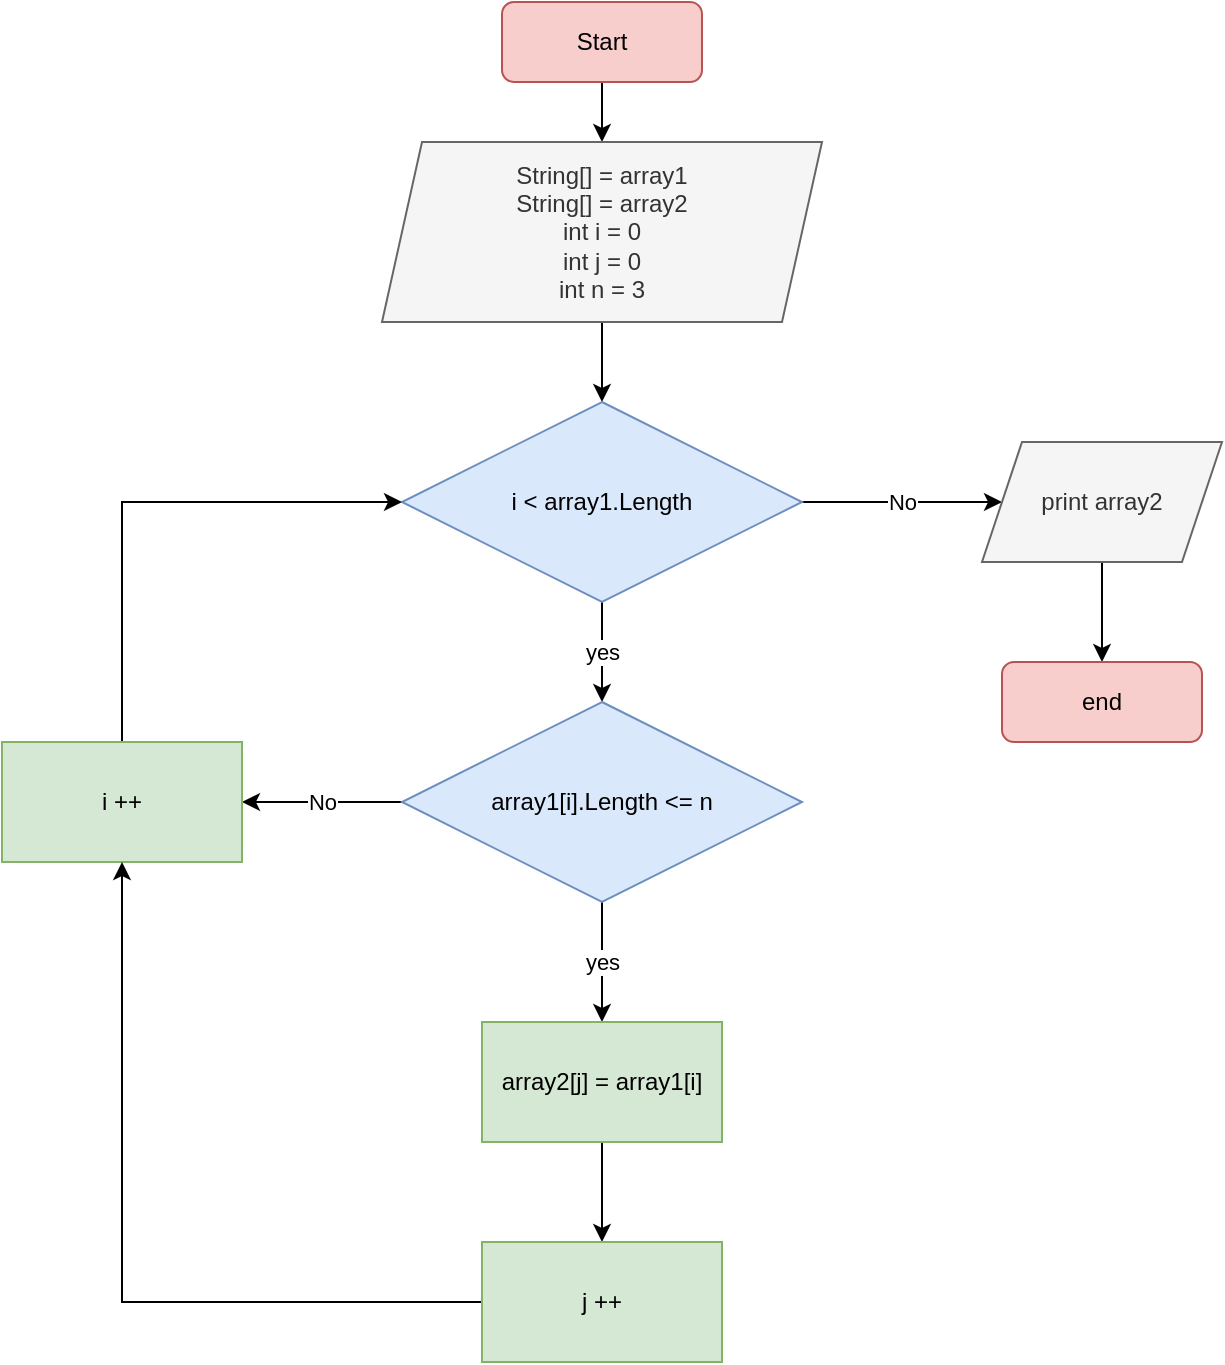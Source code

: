 <mxfile version="20.8.9" type="device"><diagram name="Страница 1" id="wnVYarnAjXt4a2pGEuvG"><mxGraphModel dx="1002" dy="569" grid="1" gridSize="10" guides="1" tooltips="1" connect="1" arrows="1" fold="1" page="1" pageScale="1" pageWidth="827" pageHeight="1169" math="0" shadow="0"><root><mxCell id="0"/><mxCell id="1" parent="0"/><mxCell id="jrD8LlH24AMXQBqd7eZI-8" style="edgeStyle=orthogonalEdgeStyle;rounded=0;orthogonalLoop=1;jettySize=auto;html=1;exitX=0.5;exitY=1;exitDx=0;exitDy=0;entryX=0.5;entryY=0;entryDx=0;entryDy=0;" edge="1" parent="1" source="jrD8LlH24AMXQBqd7eZI-1" target="jrD8LlH24AMXQBqd7eZI-2"><mxGeometry relative="1" as="geometry"/></mxCell><mxCell id="jrD8LlH24AMXQBqd7eZI-1" value="Start" style="rounded=1;whiteSpace=wrap;html=1;fillColor=#f8cecc;strokeColor=#b85450;" vertex="1" parent="1"><mxGeometry x="330" y="40" width="100" height="40" as="geometry"/></mxCell><mxCell id="jrD8LlH24AMXQBqd7eZI-9" style="edgeStyle=orthogonalEdgeStyle;rounded=0;orthogonalLoop=1;jettySize=auto;html=1;exitX=0.5;exitY=1;exitDx=0;exitDy=0;entryX=0.5;entryY=0;entryDx=0;entryDy=0;" edge="1" parent="1" source="jrD8LlH24AMXQBqd7eZI-2" target="jrD8LlH24AMXQBqd7eZI-3"><mxGeometry relative="1" as="geometry"/></mxCell><mxCell id="jrD8LlH24AMXQBqd7eZI-2" value="String[] = array1&lt;br&gt;String[] = array2&lt;br&gt;int i = 0&lt;br&gt;int j = 0&lt;br&gt;int n = 3" style="shape=parallelogram;perimeter=parallelogramPerimeter;whiteSpace=wrap;html=1;fixedSize=1;fillColor=#f5f5f5;strokeColor=#666666;fontColor=#333333;" vertex="1" parent="1"><mxGeometry x="270" y="110" width="220" height="90" as="geometry"/></mxCell><mxCell id="jrD8LlH24AMXQBqd7eZI-10" value="No" style="edgeStyle=orthogonalEdgeStyle;rounded=0;orthogonalLoop=1;jettySize=auto;html=1;exitX=1;exitY=0.5;exitDx=0;exitDy=0;" edge="1" parent="1" source="jrD8LlH24AMXQBqd7eZI-3" target="jrD8LlH24AMXQBqd7eZI-4"><mxGeometry relative="1" as="geometry"/></mxCell><mxCell id="jrD8LlH24AMXQBqd7eZI-14" value="yes" style="edgeStyle=orthogonalEdgeStyle;rounded=0;orthogonalLoop=1;jettySize=auto;html=1;exitX=0.5;exitY=1;exitDx=0;exitDy=0;entryX=0.5;entryY=0;entryDx=0;entryDy=0;" edge="1" parent="1" source="jrD8LlH24AMXQBqd7eZI-3" target="jrD8LlH24AMXQBqd7eZI-12"><mxGeometry relative="1" as="geometry"/></mxCell><mxCell id="jrD8LlH24AMXQBqd7eZI-3" value="i &amp;lt; array1.Length" style="rhombus;whiteSpace=wrap;html=1;fillColor=#dae8fc;strokeColor=#6c8ebf;" vertex="1" parent="1"><mxGeometry x="280" y="240" width="200" height="100" as="geometry"/></mxCell><mxCell id="jrD8LlH24AMXQBqd7eZI-11" style="edgeStyle=orthogonalEdgeStyle;rounded=0;orthogonalLoop=1;jettySize=auto;html=1;exitX=0.5;exitY=1;exitDx=0;exitDy=0;entryX=0.5;entryY=0;entryDx=0;entryDy=0;" edge="1" parent="1" source="jrD8LlH24AMXQBqd7eZI-4" target="jrD8LlH24AMXQBqd7eZI-5"><mxGeometry relative="1" as="geometry"/></mxCell><mxCell id="jrD8LlH24AMXQBqd7eZI-4" value="print array2" style="shape=parallelogram;perimeter=parallelogramPerimeter;whiteSpace=wrap;html=1;fixedSize=1;fillColor=#f5f5f5;fontColor=#333333;strokeColor=#666666;" vertex="1" parent="1"><mxGeometry x="570" y="260" width="120" height="60" as="geometry"/></mxCell><mxCell id="jrD8LlH24AMXQBqd7eZI-5" value="end" style="rounded=1;whiteSpace=wrap;html=1;fillColor=#f8cecc;strokeColor=#b85450;" vertex="1" parent="1"><mxGeometry x="580" y="370" width="100" height="40" as="geometry"/></mxCell><mxCell id="jrD8LlH24AMXQBqd7eZI-15" value="yes" style="edgeStyle=orthogonalEdgeStyle;rounded=0;orthogonalLoop=1;jettySize=auto;html=1;exitX=0.5;exitY=1;exitDx=0;exitDy=0;entryX=0.5;entryY=0;entryDx=0;entryDy=0;" edge="1" parent="1" source="jrD8LlH24AMXQBqd7eZI-12" target="jrD8LlH24AMXQBqd7eZI-13"><mxGeometry relative="1" as="geometry"/></mxCell><mxCell id="jrD8LlH24AMXQBqd7eZI-20" value="No" style="edgeStyle=orthogonalEdgeStyle;rounded=0;orthogonalLoop=1;jettySize=auto;html=1;exitX=0;exitY=0.5;exitDx=0;exitDy=0;entryX=1;entryY=0.5;entryDx=0;entryDy=0;" edge="1" parent="1" source="jrD8LlH24AMXQBqd7eZI-12" target="jrD8LlH24AMXQBqd7eZI-16"><mxGeometry relative="1" as="geometry"/></mxCell><mxCell id="jrD8LlH24AMXQBqd7eZI-12" value="array1[i].Length &amp;lt;= n" style="rhombus;whiteSpace=wrap;html=1;fillColor=#dae8fc;strokeColor=#6c8ebf;" vertex="1" parent="1"><mxGeometry x="280" y="390" width="200" height="100" as="geometry"/></mxCell><mxCell id="jrD8LlH24AMXQBqd7eZI-18" style="edgeStyle=orthogonalEdgeStyle;rounded=0;orthogonalLoop=1;jettySize=auto;html=1;exitX=0.5;exitY=1;exitDx=0;exitDy=0;entryX=0.5;entryY=0;entryDx=0;entryDy=0;" edge="1" parent="1" source="jrD8LlH24AMXQBqd7eZI-13" target="jrD8LlH24AMXQBqd7eZI-17"><mxGeometry relative="1" as="geometry"/></mxCell><mxCell id="jrD8LlH24AMXQBqd7eZI-13" value="array2[j] = array1[i]" style="rounded=0;whiteSpace=wrap;html=1;fillColor=#d5e8d4;strokeColor=#82b366;" vertex="1" parent="1"><mxGeometry x="320" y="550" width="120" height="60" as="geometry"/></mxCell><mxCell id="jrD8LlH24AMXQBqd7eZI-21" style="edgeStyle=orthogonalEdgeStyle;rounded=0;orthogonalLoop=1;jettySize=auto;html=1;exitX=0.5;exitY=0;exitDx=0;exitDy=0;entryX=0;entryY=0.5;entryDx=0;entryDy=0;" edge="1" parent="1" source="jrD8LlH24AMXQBqd7eZI-16" target="jrD8LlH24AMXQBqd7eZI-3"><mxGeometry relative="1" as="geometry"/></mxCell><mxCell id="jrD8LlH24AMXQBqd7eZI-16" value="i ++" style="rounded=0;whiteSpace=wrap;html=1;fillColor=#d5e8d4;strokeColor=#82b366;" vertex="1" parent="1"><mxGeometry x="80" y="410" width="120" height="60" as="geometry"/></mxCell><mxCell id="jrD8LlH24AMXQBqd7eZI-19" style="edgeStyle=orthogonalEdgeStyle;rounded=0;orthogonalLoop=1;jettySize=auto;html=1;exitX=0;exitY=0.5;exitDx=0;exitDy=0;entryX=0.5;entryY=1;entryDx=0;entryDy=0;" edge="1" parent="1" source="jrD8LlH24AMXQBqd7eZI-17" target="jrD8LlH24AMXQBqd7eZI-16"><mxGeometry relative="1" as="geometry"/></mxCell><mxCell id="jrD8LlH24AMXQBqd7eZI-17" value="j ++" style="rounded=0;whiteSpace=wrap;html=1;fillColor=#d5e8d4;strokeColor=#82b366;" vertex="1" parent="1"><mxGeometry x="320" y="660" width="120" height="60" as="geometry"/></mxCell></root></mxGraphModel></diagram></mxfile>